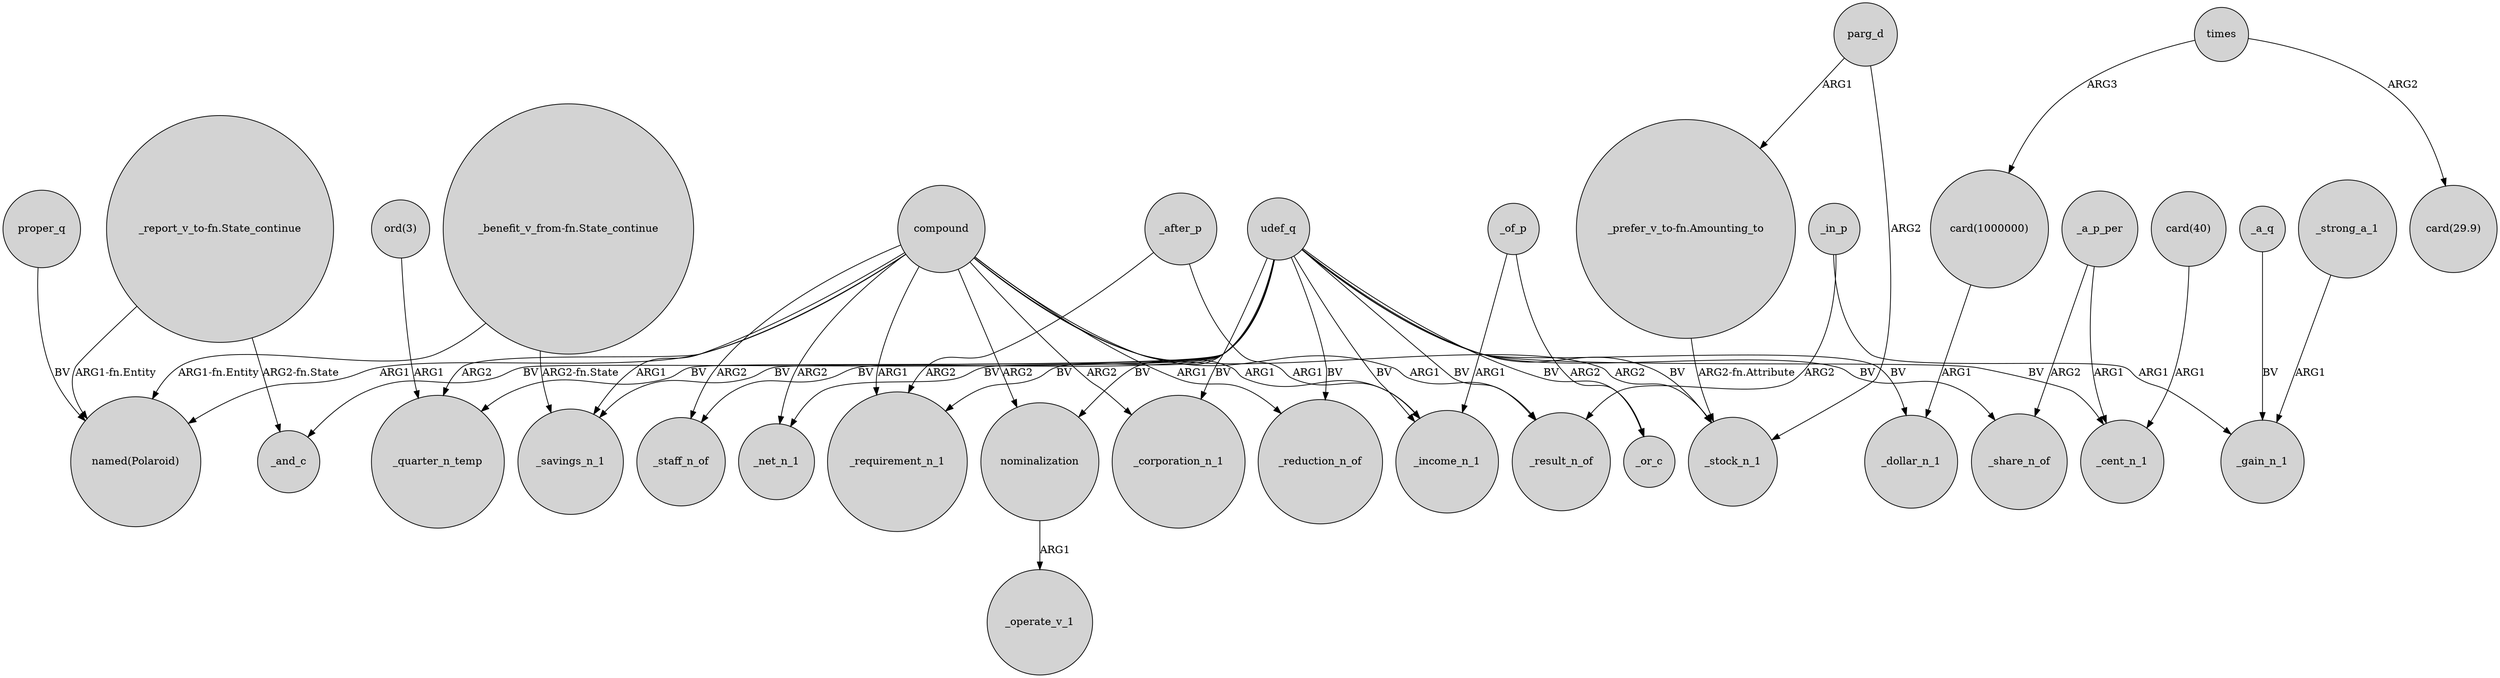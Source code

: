 digraph {
	node [shape=circle style=filled]
	udef_q -> _savings_n_1 [label=BV]
	proper_q -> "named(Polaroid)" [label=BV]
	compound -> _net_n_1 [label=ARG2]
	"ord(3)" -> _quarter_n_temp [label=ARG1]
	"_benefit_v_from-fn.State_continue" -> _savings_n_1 [label="ARG2-fn.State"]
	udef_q -> _staff_n_of [label=BV]
	"card(40)" -> _cent_n_1 [label=ARG1]
	_a_p_per -> _cent_n_1 [label=ARG1]
	udef_q -> _income_n_1 [label=BV]
	udef_q -> nominalization [label=BV]
	"_benefit_v_from-fn.State_continue" -> "named(Polaroid)" [label="ARG1-fn.Entity"]
	nominalization -> _operate_v_1 [label=ARG1]
	times -> "card(1000000)" [label=ARG3]
	_of_p -> _income_n_1 [label=ARG1]
	compound -> _reduction_n_of [label=ARG1]
	"_report_v_to-fn.State_continue" -> _and_c [label="ARG2-fn.State"]
	udef_q -> _and_c [label=BV]
	udef_q -> _cent_n_1 [label=BV]
	parg_d -> "_prefer_v_to-fn.Amounting_to" [label=ARG1]
	compound -> nominalization [label=ARG2]
	udef_q -> _or_c [label=BV]
	_in_p -> _result_n_of [label=ARG2]
	_strong_a_1 -> _gain_n_1 [label=ARG1]
	"_report_v_to-fn.State_continue" -> "named(Polaroid)" [label="ARG1-fn.Entity"]
	udef_q -> _stock_n_1 [label=BV]
	compound -> _savings_n_1 [label=ARG1]
	compound -> _income_n_1 [label=ARG1]
	compound -> _quarter_n_temp [label=ARG2]
	udef_q -> _requirement_n_1 [label=BV]
	_a_p_per -> _share_n_of [label=ARG2]
	"_prefer_v_to-fn.Amounting_to" -> _stock_n_1 [label="ARG2-fn.Attribute"]
	udef_q -> _share_n_of [label=BV]
	compound -> _stock_n_1 [label=ARG2]
	udef_q -> _net_n_1 [label=BV]
	udef_q -> _reduction_n_of [label=BV]
	udef_q -> _dollar_n_1 [label=BV]
	compound -> "named(Polaroid)" [label=ARG1]
	_a_q -> _gain_n_1 [label=BV]
	"card(1000000)" -> _dollar_n_1 [label=ARG1]
	_in_p -> _gain_n_1 [label=ARG1]
	udef_q -> _quarter_n_temp [label=BV]
	compound -> _corporation_n_1 [label=ARG2]
	udef_q -> _corporation_n_1 [label=BV]
	_after_p -> _income_n_1 [label=ARG1]
	compound -> _staff_n_of [label=ARG2]
	_of_p -> _or_c [label=ARG2]
	_after_p -> _requirement_n_1 [label=ARG2]
	compound -> _result_n_of [label=ARG1]
	times -> "card(29.9)" [label=ARG2]
	udef_q -> _result_n_of [label=BV]
	compound -> _requirement_n_1 [label=ARG1]
	parg_d -> _stock_n_1 [label=ARG2]
}
